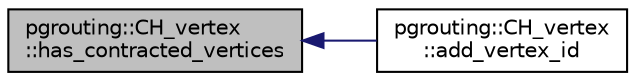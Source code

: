 digraph "pgrouting::CH_vertex::has_contracted_vertices"
{
  edge [fontname="Helvetica",fontsize="10",labelfontname="Helvetica",labelfontsize="10"];
  node [fontname="Helvetica",fontsize="10",shape=record];
  rankdir="LR";
  Node34 [label="pgrouting::CH_vertex\l::has_contracted_vertices",height=0.2,width=0.4,color="black", fillcolor="grey75", style="filled", fontcolor="black"];
  Node34 -> Node35 [dir="back",color="midnightblue",fontsize="10",style="solid",fontname="Helvetica"];
  Node35 [label="pgrouting::CH_vertex\l::add_vertex_id",height=0.2,width=0.4,color="black", fillcolor="white", style="filled",URL="$classpgrouting_1_1CH__vertex.html#ab03c743fffb91f4514914701e1f3fee3"];
}
